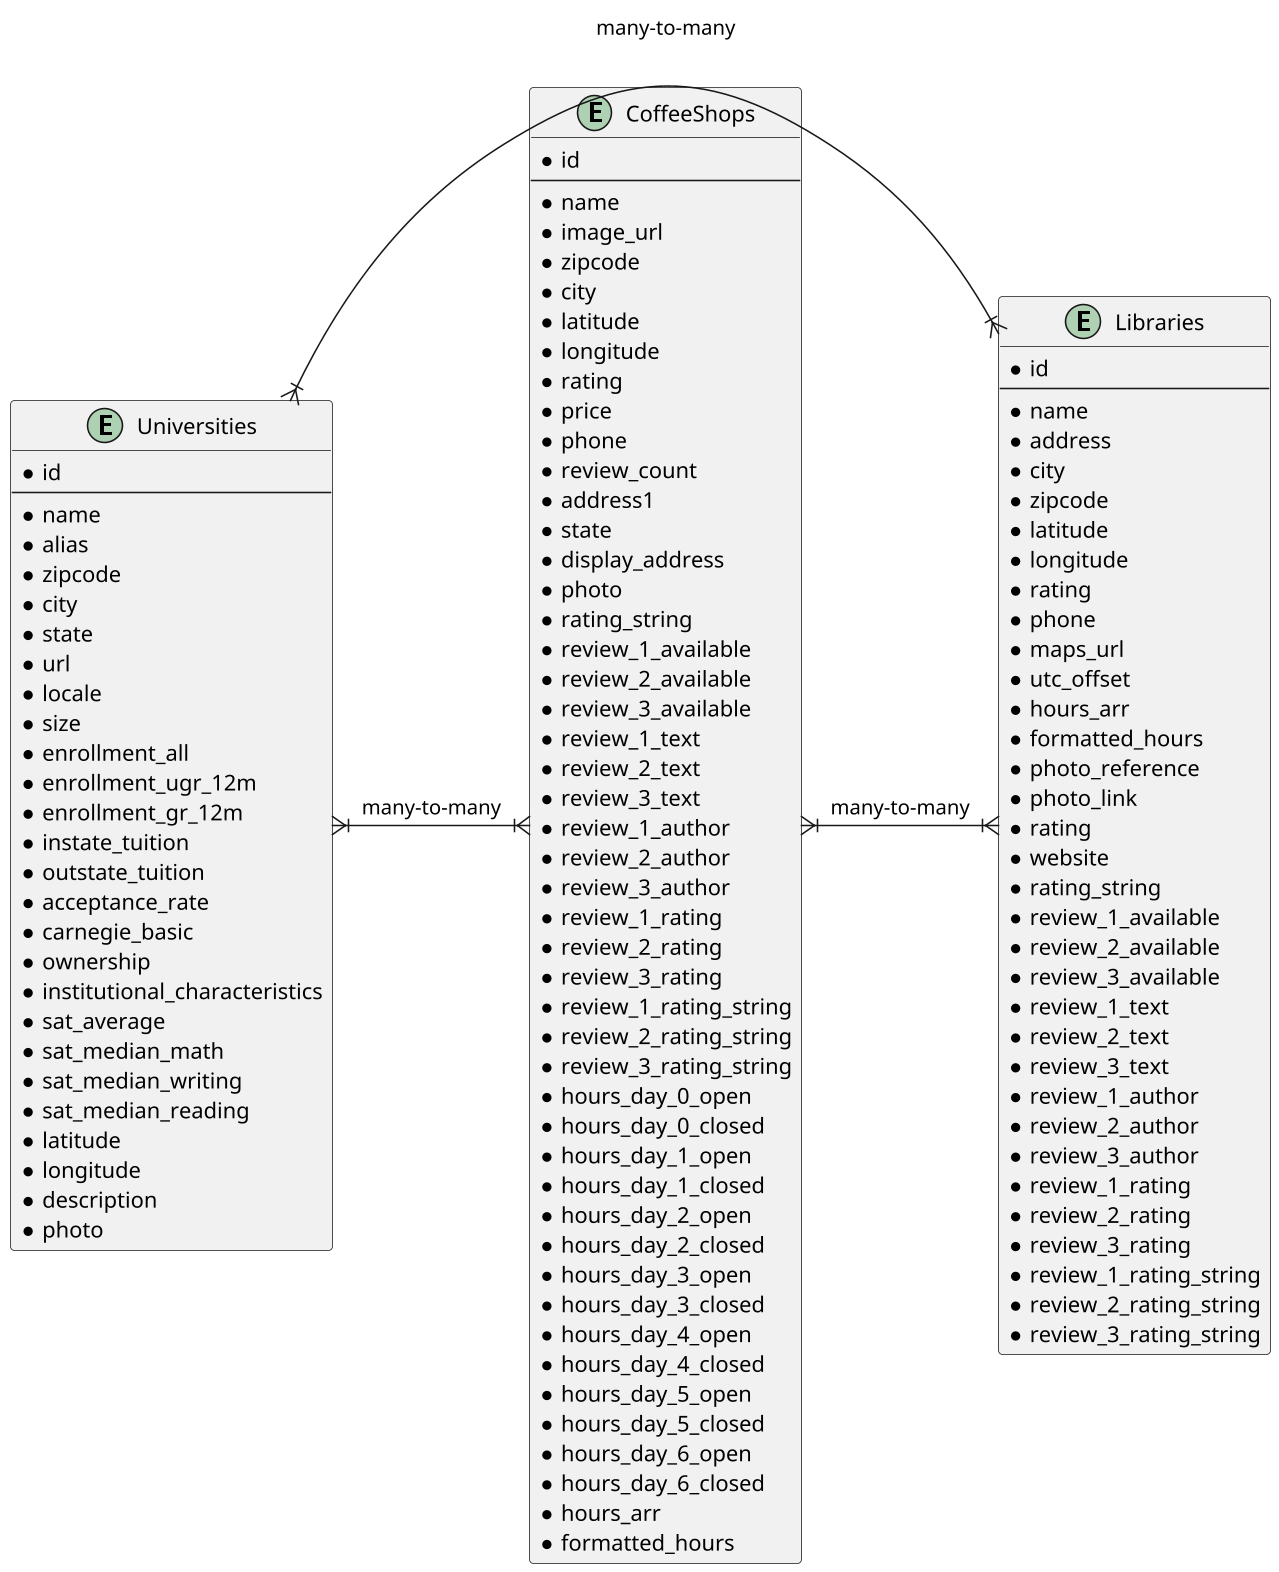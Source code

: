 @startuml
skinparam dpi 150
entity Universities{
* id
--
* name
* alias
* zipcode
* city
* state
* url
* locale
* size
* enrollment_all
* enrollment_ugr_12m
* enrollment_gr_12m
* instate_tuition
* outstate_tuition
* acceptance_rate
* carnegie_basic
* ownership
* institutional_characteristics
* sat_average
* sat_median_math
* sat_median_writing
* sat_median_reading
* latitude
* longitude
* description
* photo
}

entity CoffeeShops {
* id
--
* name
* image_url
* zipcode
* city
* latitude
* longitude
* rating
* price
* phone
* review_count
* address1
* state
* display_address
* photo
* rating_string
* review_1_available
* review_2_available
* review_3_available
* review_1_text
* review_2_text
* review_3_text
* review_1_author
* review_2_author
* review_3_author
* review_1_rating
* review_2_rating
* review_3_rating
* review_1_rating_string
* review_2_rating_string
* review_3_rating_string
* hours_day_0_open
* hours_day_0_closed
* hours_day_1_open
* hours_day_1_closed
* hours_day_2_open
* hours_day_2_closed
* hours_day_3_open
* hours_day_3_closed
* hours_day_4_open
* hours_day_4_closed
* hours_day_5_open
* hours_day_5_closed
* hours_day_6_open
* hours_day_6_closed
* hours_arr
* formatted_hours
}

entity Libraries {
* id
--
* name
* address
* city
* zipcode
* latitude
* longitude
* rating
* phone
* maps_url
* utc_offset
* hours_arr
* formatted_hours
* photo_reference
* photo_link
* rating
* website
* rating_string
* review_1_available
* review_2_available
* review_3_available
* review_1_text
* review_2_text
* review_3_text
* review_1_author
* review_2_author
* review_3_author
* review_1_rating
* review_2_rating
* review_3_rating
* review_1_rating_string
* review_2_rating_string
* review_3_rating_string
}
Universities }|-|{ CoffeeShops : many-to-many
CoffeeShops }|-|{ Libraries : many-to-many
Libraries }|-|{ Universities : many-to-many

@enduml